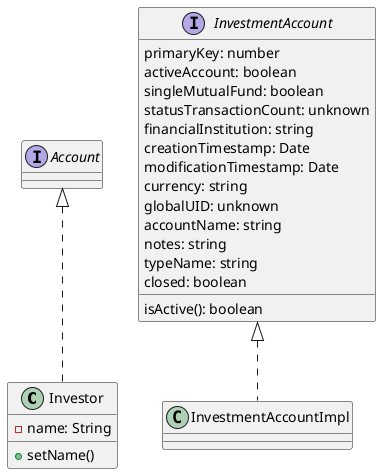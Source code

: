 @startuml Classes and Interfaces
' skinparam linetype ortho

class Investor implements Account {
- name: String
+ setName()
}

interface "InvestmentAccount" {
  primaryKey: number
  activeAccount: boolean
  singleMutualFund: boolean
  statusTransactionCount: unknown
  financialInstitution: string
  creationTimestamp: Date
  modificationTimestamp: Date
  currency: string
  globalUID: unknown
  accountName: string
  notes: string
  typeName: string
  closed: boolean
  isActive(): boolean
}

class "InvestmentAccountImpl" implements InvestmentAccount {

}

@enduml